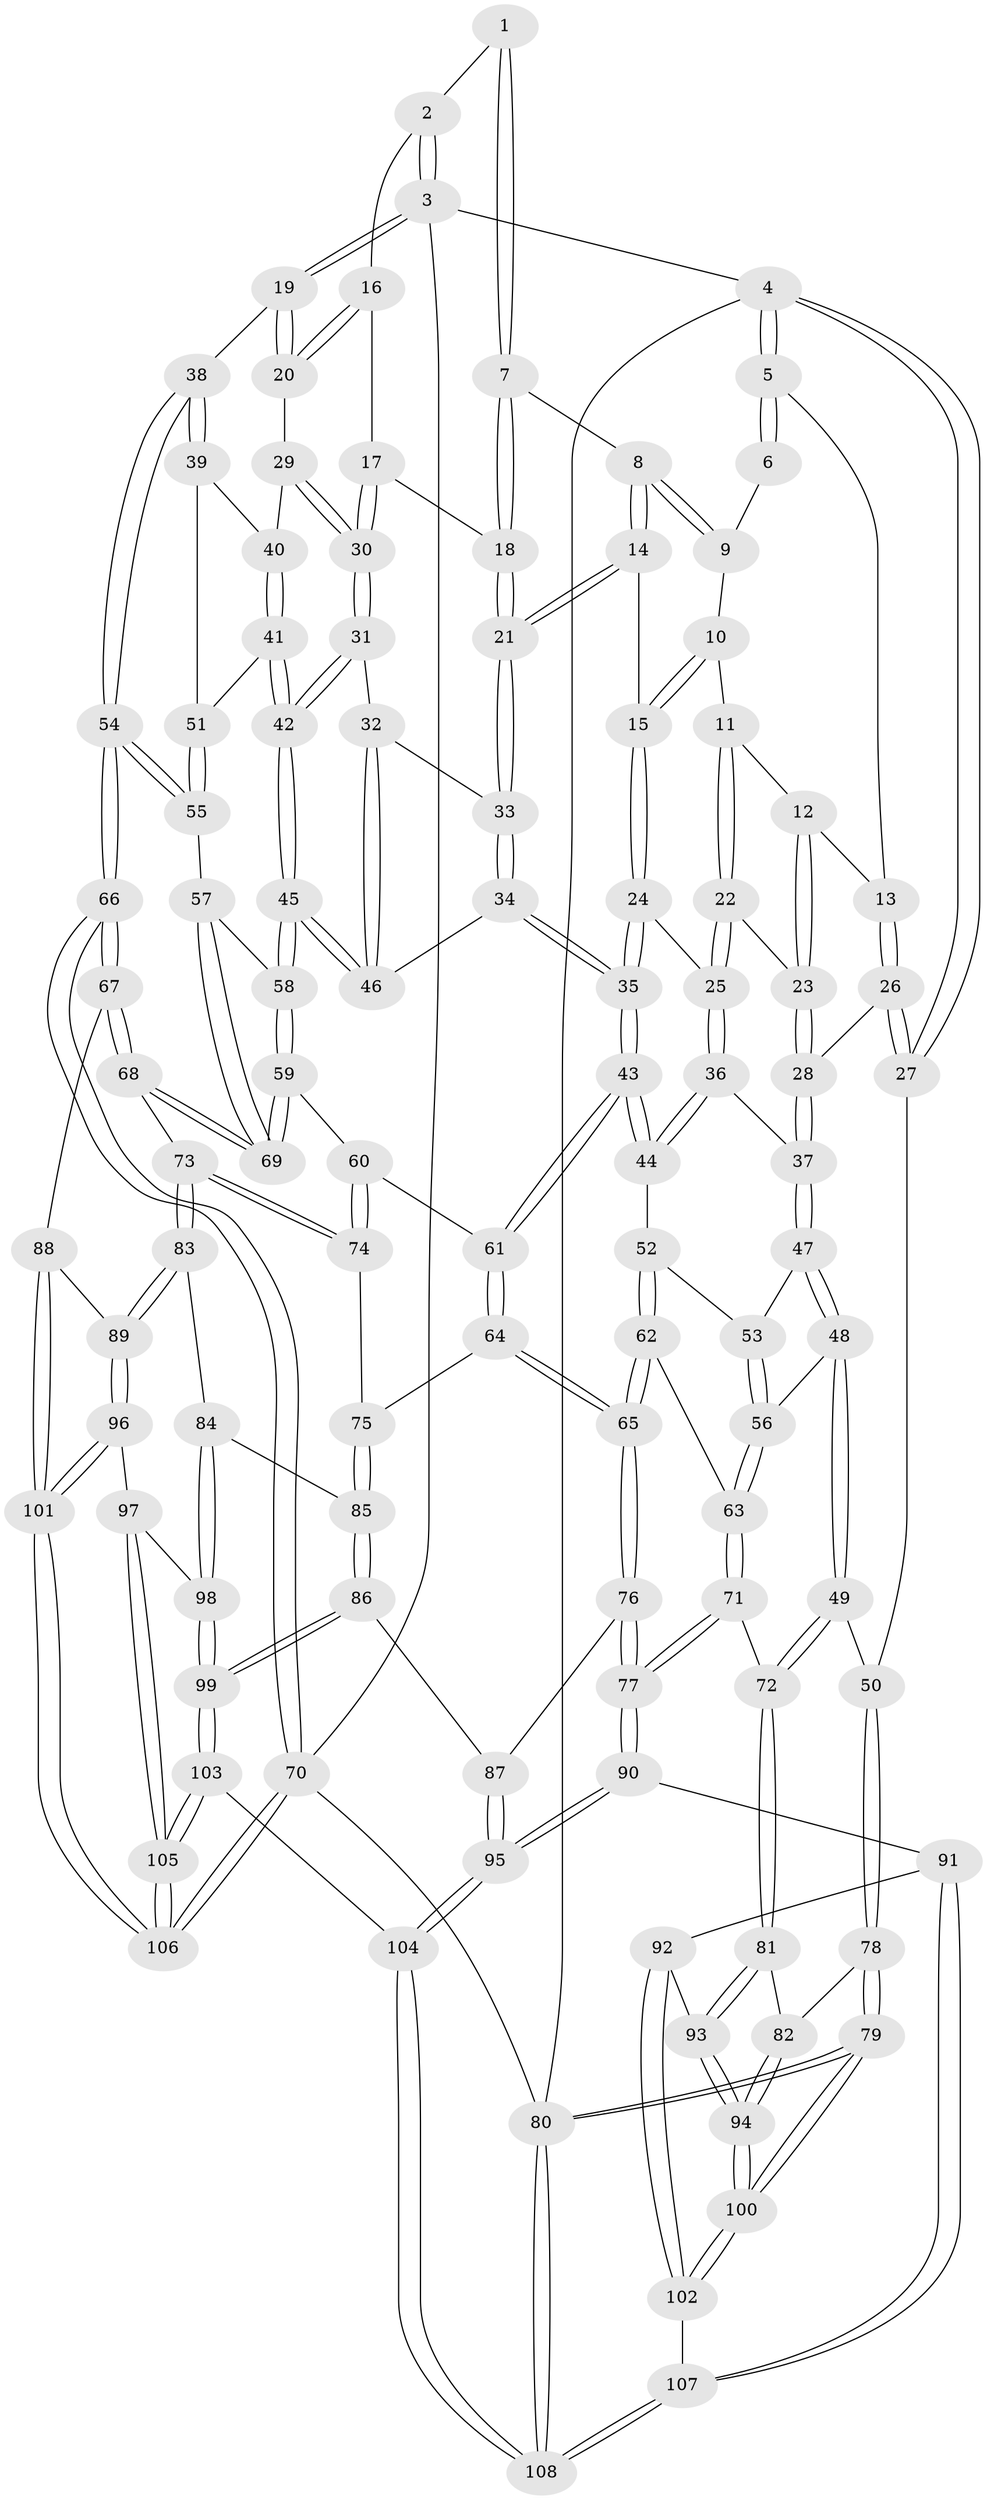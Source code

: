 // coarse degree distribution, {3: 0.09375, 5: 0.3125, 6: 0.109375, 4: 0.484375}
// Generated by graph-tools (version 1.1) at 2025/42/03/06/25 10:42:31]
// undirected, 108 vertices, 267 edges
graph export_dot {
graph [start="1"]
  node [color=gray90,style=filled];
  1 [pos="+0.6924351607893057+0"];
  2 [pos="+0.8651443271877468+0"];
  3 [pos="+1+0"];
  4 [pos="+0+0"];
  5 [pos="+0.08119934073659091+0"];
  6 [pos="+0.32056202893272717+0"];
  7 [pos="+0.6122454378643248+0.019867881002666538"];
  8 [pos="+0.4505173334355982+0.06090567059050726"];
  9 [pos="+0.3425681785937941+0"];
  10 [pos="+0.3210437600041225+0.0442917927557557"];
  11 [pos="+0.2812891424337103+0.11467067115189067"];
  12 [pos="+0.19082150319436186+0.09273055238372997"];
  13 [pos="+0.1416490888202772+0.05710357228707064"];
  14 [pos="+0.4548770467226927+0.16283032741969725"];
  15 [pos="+0.40946191805332144+0.18256373588774574"];
  16 [pos="+0.8114923081961277+0"];
  17 [pos="+0.7500971700208021+0.1381025424497881"];
  18 [pos="+0.6127371422470038+0.13060338390264192"];
  19 [pos="+1+0"];
  20 [pos="+0.8706033889803004+0.19737629209686358"];
  21 [pos="+0.5662002179799774+0.19998168497455354"];
  22 [pos="+0.30832864761319984+0.20220469538007516"];
  23 [pos="+0.23635719689182752+0.2155870246010132"];
  24 [pos="+0.37833955716071177+0.2073266856604352"];
  25 [pos="+0.34264294808117135+0.21648529649215226"];
  26 [pos="+0.058667209446939615+0.2701657613085225"];
  27 [pos="+0+0.31637818490690245"];
  28 [pos="+0.11663792293038841+0.2892966551609829"];
  29 [pos="+0.8582526345312138+0.21629551263921715"];
  30 [pos="+0.7909772950434854+0.22048154498711806"];
  31 [pos="+0.7883659784909425+0.22371824746948601"];
  32 [pos="+0.6754990815126007+0.286822291235161"];
  33 [pos="+0.5864607226147444+0.25998682413911706"];
  34 [pos="+0.49599613710390966+0.4163222877550018"];
  35 [pos="+0.48960643260585357+0.42129018331112766"];
  36 [pos="+0.30299207105066045+0.38611580659341493"];
  37 [pos="+0.21153770379015602+0.3922612134194106"];
  38 [pos="+1+0.32935975343009766"];
  39 [pos="+1+0.34327064201317486"];
  40 [pos="+0.8692459433412397+0.2288040024474541"];
  41 [pos="+0.8547853927037506+0.430547058926216"];
  42 [pos="+0.8209244362718102+0.43905960672018"];
  43 [pos="+0.46709851694537846+0.452331504375886"];
  44 [pos="+0.413974482817447+0.4510890291094469"];
  45 [pos="+0.7730604450160351+0.4671786210597338"];
  46 [pos="+0.744665600708507+0.44361771855164994"];
  47 [pos="+0.2037586673110158+0.41590928672387745"];
  48 [pos="+0.07716587742194009+0.5223624960453205"];
  49 [pos="+0+0.5565149785431621"];
  50 [pos="+0+0.5341728254899417"];
  51 [pos="+0.8749921784762608+0.4296952418824449"];
  52 [pos="+0.3359049710751818+0.5330588144679844"];
  53 [pos="+0.21880567625299635+0.4888386585936844"];
  54 [pos="+1+0.559945173949832"];
  55 [pos="+0.9502054602553794+0.5384540180463763"];
  56 [pos="+0.21315679112906552+0.5668079610005478"];
  57 [pos="+0.9298051422564869+0.5713600824575306"];
  58 [pos="+0.7716040921693756+0.47394377529219506"];
  59 [pos="+0.7690644809707453+0.4838990231089529"];
  60 [pos="+0.7405314277748823+0.5213861363385385"];
  61 [pos="+0.5017000747164164+0.5363950376394456"];
  62 [pos="+0.26126249785740246+0.6600412714572093"];
  63 [pos="+0.2574513791759845+0.661339637582658"];
  64 [pos="+0.5130439014856939+0.6817463758505783"];
  65 [pos="+0.4875375066313085+0.6982942226754363"];
  66 [pos="+1+0.7566142646304106"];
  67 [pos="+1+0.7546951539383421"];
  68 [pos="+0.8948087519552775+0.6501751513595222"];
  69 [pos="+0.8947070231569574+0.649676707166946"];
  70 [pos="+1+1"];
  71 [pos="+0.2191220224991695+0.7032031911697849"];
  72 [pos="+0.19906754349419956+0.7196464316239698"];
  73 [pos="+0.80449491541657+0.7346622173850308"];
  74 [pos="+0.7118247312272955+0.6162948164338863"];
  75 [pos="+0.5452270532255614+0.692363773423289"];
  76 [pos="+0.4493615333358977+0.793492395593303"];
  77 [pos="+0.41917173450312767+0.8367837402923778"];
  78 [pos="+0+0.6541224453667105"];
  79 [pos="+0+1"];
  80 [pos="+0+1"];
  81 [pos="+0.18912670256127706+0.751548304582578"];
  82 [pos="+0.05752572285058635+0.7453353090523573"];
  83 [pos="+0.7977028697883074+0.7768082062156736"];
  84 [pos="+0.7270242701005805+0.7966022105294657"];
  85 [pos="+0.6421071594758893+0.8013584924007252"];
  86 [pos="+0.6163128139301995+0.8916413608408358"];
  87 [pos="+0.5294270189937877+0.8630491758575735"];
  88 [pos="+0.8614331705763321+0.8237243259484713"];
  89 [pos="+0.8218378529125218+0.8048807955003349"];
  90 [pos="+0.4081093466848967+0.8625235787677275"];
  91 [pos="+0.27058976032131804+0.8951897930683314"];
  92 [pos="+0.2207445542529409+0.8298388578782442"];
  93 [pos="+0.18852661726573133+0.7591888015455499"];
  94 [pos="+0+0.9715240792352748"];
  95 [pos="+0.46976726131727453+0.9794772443232981"];
  96 [pos="+0.7893330063091851+0.9059915484461409"];
  97 [pos="+0.7574327270470429+0.9385549982922352"];
  98 [pos="+0.7256330143378092+0.8891109597555048"];
  99 [pos="+0.6153775788844217+0.963666768381843"];
  100 [pos="+0+1"];
  101 [pos="+0.941248582823453+1"];
  102 [pos="+0.10542949505876202+0.9466660988000122"];
  103 [pos="+0.590595992832486+1"];
  104 [pos="+0.5572134868472641+1"];
  105 [pos="+0.635816589810609+1"];
  106 [pos="+1+1"];
  107 [pos="+0.2616152608520734+0.9484671873931434"];
  108 [pos="+0.2858731493018906+1"];
  1 -- 2;
  1 -- 7;
  1 -- 7;
  2 -- 3;
  2 -- 3;
  2 -- 16;
  3 -- 4;
  3 -- 19;
  3 -- 19;
  3 -- 70;
  4 -- 5;
  4 -- 5;
  4 -- 27;
  4 -- 27;
  4 -- 80;
  5 -- 6;
  5 -- 6;
  5 -- 13;
  6 -- 9;
  7 -- 8;
  7 -- 18;
  7 -- 18;
  8 -- 9;
  8 -- 9;
  8 -- 14;
  8 -- 14;
  9 -- 10;
  10 -- 11;
  10 -- 15;
  10 -- 15;
  11 -- 12;
  11 -- 22;
  11 -- 22;
  12 -- 13;
  12 -- 23;
  12 -- 23;
  13 -- 26;
  13 -- 26;
  14 -- 15;
  14 -- 21;
  14 -- 21;
  15 -- 24;
  15 -- 24;
  16 -- 17;
  16 -- 20;
  16 -- 20;
  17 -- 18;
  17 -- 30;
  17 -- 30;
  18 -- 21;
  18 -- 21;
  19 -- 20;
  19 -- 20;
  19 -- 38;
  20 -- 29;
  21 -- 33;
  21 -- 33;
  22 -- 23;
  22 -- 25;
  22 -- 25;
  23 -- 28;
  23 -- 28;
  24 -- 25;
  24 -- 35;
  24 -- 35;
  25 -- 36;
  25 -- 36;
  26 -- 27;
  26 -- 27;
  26 -- 28;
  27 -- 50;
  28 -- 37;
  28 -- 37;
  29 -- 30;
  29 -- 30;
  29 -- 40;
  30 -- 31;
  30 -- 31;
  31 -- 32;
  31 -- 42;
  31 -- 42;
  32 -- 33;
  32 -- 46;
  32 -- 46;
  33 -- 34;
  33 -- 34;
  34 -- 35;
  34 -- 35;
  34 -- 46;
  35 -- 43;
  35 -- 43;
  36 -- 37;
  36 -- 44;
  36 -- 44;
  37 -- 47;
  37 -- 47;
  38 -- 39;
  38 -- 39;
  38 -- 54;
  38 -- 54;
  39 -- 40;
  39 -- 51;
  40 -- 41;
  40 -- 41;
  41 -- 42;
  41 -- 42;
  41 -- 51;
  42 -- 45;
  42 -- 45;
  43 -- 44;
  43 -- 44;
  43 -- 61;
  43 -- 61;
  44 -- 52;
  45 -- 46;
  45 -- 46;
  45 -- 58;
  45 -- 58;
  47 -- 48;
  47 -- 48;
  47 -- 53;
  48 -- 49;
  48 -- 49;
  48 -- 56;
  49 -- 50;
  49 -- 72;
  49 -- 72;
  50 -- 78;
  50 -- 78;
  51 -- 55;
  51 -- 55;
  52 -- 53;
  52 -- 62;
  52 -- 62;
  53 -- 56;
  53 -- 56;
  54 -- 55;
  54 -- 55;
  54 -- 66;
  54 -- 66;
  55 -- 57;
  56 -- 63;
  56 -- 63;
  57 -- 58;
  57 -- 69;
  57 -- 69;
  58 -- 59;
  58 -- 59;
  59 -- 60;
  59 -- 69;
  59 -- 69;
  60 -- 61;
  60 -- 74;
  60 -- 74;
  61 -- 64;
  61 -- 64;
  62 -- 63;
  62 -- 65;
  62 -- 65;
  63 -- 71;
  63 -- 71;
  64 -- 65;
  64 -- 65;
  64 -- 75;
  65 -- 76;
  65 -- 76;
  66 -- 67;
  66 -- 67;
  66 -- 70;
  66 -- 70;
  67 -- 68;
  67 -- 68;
  67 -- 88;
  68 -- 69;
  68 -- 69;
  68 -- 73;
  70 -- 106;
  70 -- 106;
  70 -- 80;
  71 -- 72;
  71 -- 77;
  71 -- 77;
  72 -- 81;
  72 -- 81;
  73 -- 74;
  73 -- 74;
  73 -- 83;
  73 -- 83;
  74 -- 75;
  75 -- 85;
  75 -- 85;
  76 -- 77;
  76 -- 77;
  76 -- 87;
  77 -- 90;
  77 -- 90;
  78 -- 79;
  78 -- 79;
  78 -- 82;
  79 -- 80;
  79 -- 80;
  79 -- 100;
  79 -- 100;
  80 -- 108;
  80 -- 108;
  81 -- 82;
  81 -- 93;
  81 -- 93;
  82 -- 94;
  82 -- 94;
  83 -- 84;
  83 -- 89;
  83 -- 89;
  84 -- 85;
  84 -- 98;
  84 -- 98;
  85 -- 86;
  85 -- 86;
  86 -- 87;
  86 -- 99;
  86 -- 99;
  87 -- 95;
  87 -- 95;
  88 -- 89;
  88 -- 101;
  88 -- 101;
  89 -- 96;
  89 -- 96;
  90 -- 91;
  90 -- 95;
  90 -- 95;
  91 -- 92;
  91 -- 107;
  91 -- 107;
  92 -- 93;
  92 -- 102;
  92 -- 102;
  93 -- 94;
  93 -- 94;
  94 -- 100;
  94 -- 100;
  95 -- 104;
  95 -- 104;
  96 -- 97;
  96 -- 101;
  96 -- 101;
  97 -- 98;
  97 -- 105;
  97 -- 105;
  98 -- 99;
  98 -- 99;
  99 -- 103;
  99 -- 103;
  100 -- 102;
  100 -- 102;
  101 -- 106;
  101 -- 106;
  102 -- 107;
  103 -- 104;
  103 -- 105;
  103 -- 105;
  104 -- 108;
  104 -- 108;
  105 -- 106;
  105 -- 106;
  107 -- 108;
  107 -- 108;
}
